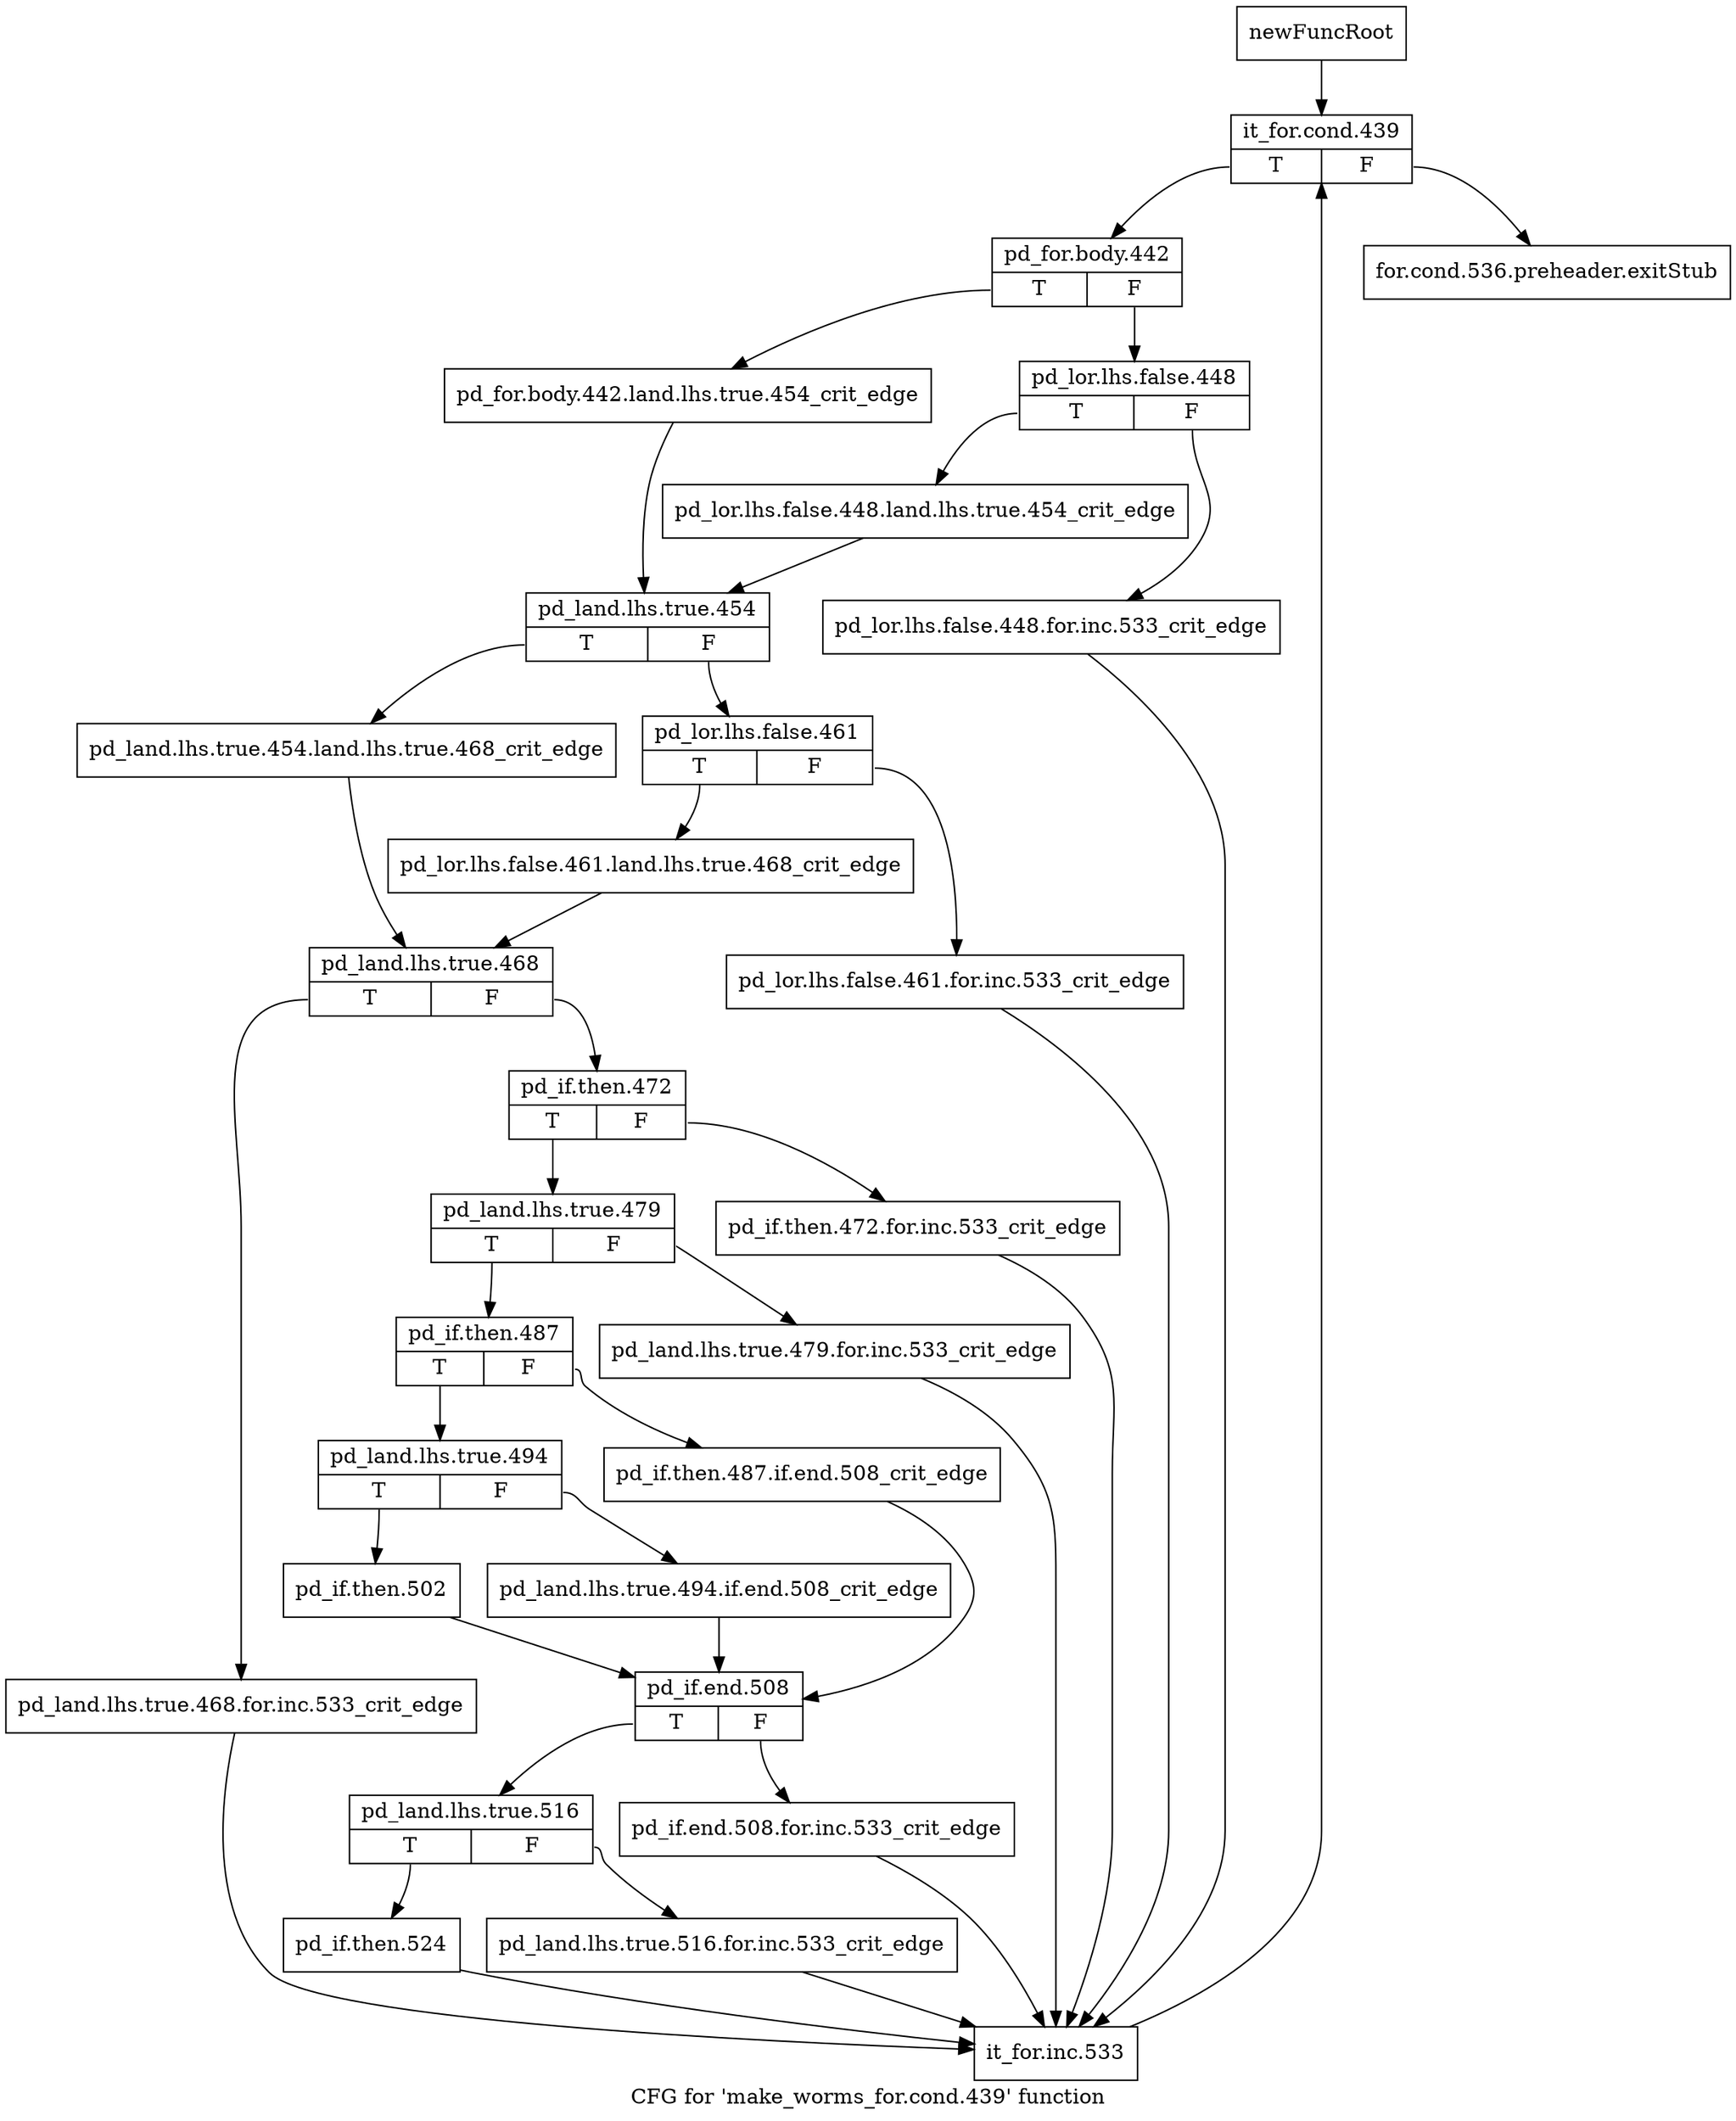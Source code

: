 digraph "CFG for 'make_worms_for.cond.439' function" {
	label="CFG for 'make_worms_for.cond.439' function";

	Node0x46a1c70 [shape=record,label="{newFuncRoot}"];
	Node0x46a1c70 -> Node0x46a1d10;
	Node0x46a1cc0 [shape=record,label="{for.cond.536.preheader.exitStub}"];
	Node0x46a1d10 [shape=record,label="{it_for.cond.439|{<s0>T|<s1>F}}"];
	Node0x46a1d10:s0 -> Node0x46a1d60;
	Node0x46a1d10:s1 -> Node0x46a1cc0;
	Node0x46a1d60 [shape=record,label="{pd_for.body.442|{<s0>T|<s1>F}}"];
	Node0x46a1d60:s0 -> Node0x46a1ea0;
	Node0x46a1d60:s1 -> Node0x46a1db0;
	Node0x46a1db0 [shape=record,label="{pd_lor.lhs.false.448|{<s0>T|<s1>F}}"];
	Node0x46a1db0:s0 -> Node0x46a1e50;
	Node0x46a1db0:s1 -> Node0x46a1e00;
	Node0x46a1e00 [shape=record,label="{pd_lor.lhs.false.448.for.inc.533_crit_edge}"];
	Node0x46a1e00 -> Node0x46a3760;
	Node0x46a1e50 [shape=record,label="{pd_lor.lhs.false.448.land.lhs.true.454_crit_edge}"];
	Node0x46a1e50 -> Node0x46a1ef0;
	Node0x46a1ea0 [shape=record,label="{pd_for.body.442.land.lhs.true.454_crit_edge}"];
	Node0x46a1ea0 -> Node0x46a1ef0;
	Node0x46a1ef0 [shape=record,label="{pd_land.lhs.true.454|{<s0>T|<s1>F}}"];
	Node0x46a1ef0:s0 -> Node0x46a2030;
	Node0x46a1ef0:s1 -> Node0x46a1f40;
	Node0x46a1f40 [shape=record,label="{pd_lor.lhs.false.461|{<s0>T|<s1>F}}"];
	Node0x46a1f40:s0 -> Node0x46a1fe0;
	Node0x46a1f40:s1 -> Node0x46a1f90;
	Node0x46a1f90 [shape=record,label="{pd_lor.lhs.false.461.for.inc.533_crit_edge}"];
	Node0x46a1f90 -> Node0x46a3760;
	Node0x46a1fe0 [shape=record,label="{pd_lor.lhs.false.461.land.lhs.true.468_crit_edge}"];
	Node0x46a1fe0 -> Node0x46a2080;
	Node0x46a2030 [shape=record,label="{pd_land.lhs.true.454.land.lhs.true.468_crit_edge}"];
	Node0x46a2030 -> Node0x46a2080;
	Node0x46a2080 [shape=record,label="{pd_land.lhs.true.468|{<s0>T|<s1>F}}"];
	Node0x46a2080:s0 -> Node0x46a3710;
	Node0x46a2080:s1 -> Node0x46a20d0;
	Node0x46a20d0 [shape=record,label="{pd_if.then.472|{<s0>T|<s1>F}}"];
	Node0x46a20d0:s0 -> Node0x46a2170;
	Node0x46a20d0:s1 -> Node0x46a2120;
	Node0x46a2120 [shape=record,label="{pd_if.then.472.for.inc.533_crit_edge}"];
	Node0x46a2120 -> Node0x46a3760;
	Node0x46a2170 [shape=record,label="{pd_land.lhs.true.479|{<s0>T|<s1>F}}"];
	Node0x46a2170:s0 -> Node0x46a2210;
	Node0x46a2170:s1 -> Node0x46a21c0;
	Node0x46a21c0 [shape=record,label="{pd_land.lhs.true.479.for.inc.533_crit_edge}"];
	Node0x46a21c0 -> Node0x46a3760;
	Node0x46a2210 [shape=record,label="{pd_if.then.487|{<s0>T|<s1>F}}"];
	Node0x46a2210:s0 -> Node0x46a3490;
	Node0x46a2210:s1 -> Node0x46a3440;
	Node0x46a3440 [shape=record,label="{pd_if.then.487.if.end.508_crit_edge}"];
	Node0x46a3440 -> Node0x46a3580;
	Node0x46a3490 [shape=record,label="{pd_land.lhs.true.494|{<s0>T|<s1>F}}"];
	Node0x46a3490:s0 -> Node0x46a3530;
	Node0x46a3490:s1 -> Node0x46a34e0;
	Node0x46a34e0 [shape=record,label="{pd_land.lhs.true.494.if.end.508_crit_edge}"];
	Node0x46a34e0 -> Node0x46a3580;
	Node0x46a3530 [shape=record,label="{pd_if.then.502}"];
	Node0x46a3530 -> Node0x46a3580;
	Node0x46a3580 [shape=record,label="{pd_if.end.508|{<s0>T|<s1>F}}"];
	Node0x46a3580:s0 -> Node0x46a3620;
	Node0x46a3580:s1 -> Node0x46a35d0;
	Node0x46a35d0 [shape=record,label="{pd_if.end.508.for.inc.533_crit_edge}"];
	Node0x46a35d0 -> Node0x46a3760;
	Node0x46a3620 [shape=record,label="{pd_land.lhs.true.516|{<s0>T|<s1>F}}"];
	Node0x46a3620:s0 -> Node0x46a36c0;
	Node0x46a3620:s1 -> Node0x46a3670;
	Node0x46a3670 [shape=record,label="{pd_land.lhs.true.516.for.inc.533_crit_edge}"];
	Node0x46a3670 -> Node0x46a3760;
	Node0x46a36c0 [shape=record,label="{pd_if.then.524}"];
	Node0x46a36c0 -> Node0x46a3760;
	Node0x46a3710 [shape=record,label="{pd_land.lhs.true.468.for.inc.533_crit_edge}"];
	Node0x46a3710 -> Node0x46a3760;
	Node0x46a3760 [shape=record,label="{it_for.inc.533}"];
	Node0x46a3760 -> Node0x46a1d10;
}
